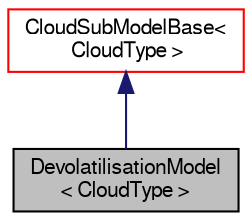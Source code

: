 digraph "DevolatilisationModel&lt; CloudType &gt;"
{
  bgcolor="transparent";
  edge [fontname="FreeSans",fontsize="10",labelfontname="FreeSans",labelfontsize="10"];
  node [fontname="FreeSans",fontsize="10",shape=record];
  Node1 [label="DevolatilisationModel\l\< CloudType \>",height=0.2,width=0.4,color="black", fillcolor="grey75", style="filled" fontcolor="black"];
  Node2 -> Node1 [dir="back",color="midnightblue",fontsize="10",style="solid",fontname="FreeSans"];
  Node2 [label="CloudSubModelBase\<\l CloudType \>",height=0.2,width=0.4,color="red",URL="$a00276.html",tooltip="Base class for cloud sub-models. "];
}
